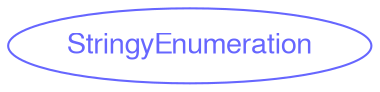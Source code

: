 digraph "raku-type-graph" {
    rankdir=BT;
    splines=polyline;
    overlap=false;

    graph [truecolor=true bgcolor="#FFFFFF"];
    // Types
    "StringyEnumeration" [color="#6666FF", fontcolor="#6666FF", href="/type/StringyEnumeration", fontname="FreeSans"];

    // Superclasses

    // Roles
}
